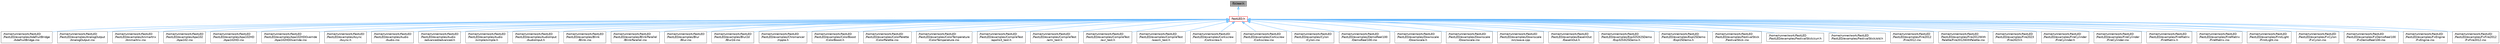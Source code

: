 digraph "fl/clear.h"
{
 // INTERACTIVE_SVG=YES
 // LATEX_PDF_SIZE
  bgcolor="transparent";
  edge [fontname=Helvetica,fontsize=10,labelfontname=Helvetica,labelfontsize=10];
  node [fontname=Helvetica,fontsize=10,shape=box,height=0.2,width=0.4];
  Node1 [id="Node000001",label="fl/clear.h",height=0.2,width=0.4,color="gray40", fillcolor="grey60", style="filled", fontcolor="black",tooltip=" "];
  Node1 -> Node2 [id="edge1_Node000001_Node000002",dir="back",color="steelblue1",style="solid",tooltip=" "];
  Node2 [id="Node000002",label="FastLED.h",height=0.2,width=0.4,color="red", fillcolor="#FFF0F0", style="filled",URL="$db/d97/_fast_l_e_d_8h.html",tooltip="central include file for FastLED, defines the CFastLED class/object"];
  Node2 -> Node3 [id="edge2_Node000002_Node000003",dir="back",color="steelblue1",style="solid",tooltip=" "];
  Node3 [id="Node000003",label="/home/runner/work/FastLED\l/FastLED/examples/AdafruitBridge\l/AdafruitBridge.ino",height=0.2,width=0.4,color="grey40", fillcolor="white", style="filled",URL="$d8/d21/_adafruit_bridge_8ino.html",tooltip=" "];
  Node2 -> Node4 [id="edge3_Node000002_Node000004",dir="back",color="steelblue1",style="solid",tooltip=" "];
  Node4 [id="Node000004",label="/home/runner/work/FastLED\l/FastLED/examples/AnalogOutput\l/AnalogOutput.ino",height=0.2,width=0.4,color="grey40", fillcolor="white", style="filled",URL="$d5/d17/_analog_output_8ino.html",tooltip="Demonstrates how to use FastLED color functions even without a \"pixel-addressible\" smart LED strip."];
  Node2 -> Node5 [id="edge4_Node000002_Node000005",dir="back",color="steelblue1",style="solid",tooltip=" "];
  Node5 [id="Node000005",label="/home/runner/work/FastLED\l/FastLED/examples/Animartrix\l/Animartrix.ino",height=0.2,width=0.4,color="grey40", fillcolor="white", style="filled",URL="$d6/d05/_animartrix_8ino.html",tooltip="Demo of the Animatrix effects."];
  Node2 -> Node6 [id="edge5_Node000002_Node000006",dir="back",color="steelblue1",style="solid",tooltip=" "];
  Node6 [id="Node000006",label="/home/runner/work/FastLED\l/FastLED/examples/Apa102\l/Apa102.ino",height=0.2,width=0.4,color="grey40", fillcolor="white", style="filled",URL="$dd/d0f/_apa102_8ino.html",tooltip=" "];
  Node2 -> Node7 [id="edge6_Node000002_Node000007",dir="back",color="steelblue1",style="solid",tooltip=" "];
  Node7 [id="Node000007",label="/home/runner/work/FastLED\l/FastLED/examples/Apa102HD\l/Apa102HD.ino",height=0.2,width=0.4,color="grey40", fillcolor="white", style="filled",URL="$d1/d75/_apa102_h_d_8ino.html",tooltip="Example showing how to use the APA102HD gamma correction."];
  Node2 -> Node8 [id="edge7_Node000002_Node000008",dir="back",color="steelblue1",style="solid",tooltip=" "];
  Node8 [id="Node000008",label="/home/runner/work/FastLED\l/FastLED/examples/Apa102HDOverride\l/Apa102HDOverride.ino",height=0.2,width=0.4,color="grey40", fillcolor="white", style="filled",URL="$d3/d6e/_apa102_h_d_override_8ino.html",tooltip=" "];
  Node2 -> Node9 [id="edge8_Node000002_Node000009",dir="back",color="steelblue1",style="solid",tooltip=" "];
  Node9 [id="Node000009",label="/home/runner/work/FastLED\l/FastLED/examples/Async\l/Async.h",height=0.2,width=0.4,color="grey40", fillcolor="white", style="filled",URL="$d5/d1b/examples_2_async_2async_8h.html",tooltip=" "];
  Node2 -> Node10 [id="edge9_Node000002_Node000010",dir="back",color="steelblue1",style="solid",tooltip=" "];
  Node10 [id="Node000010",label="/home/runner/work/FastLED\l/FastLED/examples/Audio\l/Audio.ino",height=0.2,width=0.4,color="grey40", fillcolor="white", style="filled",URL="$dc/d5d/_audio_8ino.html",tooltip="Audio visualization example with XY mapping."];
  Node2 -> Node11 [id="edge10_Node000002_Node000011",dir="back",color="steelblue1",style="solid",tooltip=" "];
  Node11 [id="Node000011",label="/home/runner/work/FastLED\l/FastLED/examples/Audio\l/advanced/advanced.h",height=0.2,width=0.4,color="grey40", fillcolor="white", style="filled",URL="$da/dc7/advanced_8h.html",tooltip=" "];
  Node2 -> Node12 [id="edge11_Node000002_Node000012",dir="back",color="steelblue1",style="solid",tooltip=" "];
  Node12 [id="Node000012",label="/home/runner/work/FastLED\l/FastLED/examples/Audio\l/simple/simple.h",height=0.2,width=0.4,color="grey40", fillcolor="white", style="filled",URL="$db/d49/_audio_2simple_2simple_8h.html",tooltip=" "];
  Node2 -> Node13 [id="edge12_Node000002_Node000013",dir="back",color="steelblue1",style="solid",tooltip=" "];
  Node13 [id="Node000013",label="/home/runner/work/FastLED\l/FastLED/examples/AudioInput\l/AudioInput.h",height=0.2,width=0.4,color="grey40", fillcolor="white", style="filled",URL="$d8/dce/_audio_input_8h.html",tooltip=" "];
  Node2 -> Node14 [id="edge13_Node000002_Node000014",dir="back",color="steelblue1",style="solid",tooltip=" "];
  Node14 [id="Node000014",label="/home/runner/work/FastLED\l/FastLED/examples/Blink\l/Blink.ino",height=0.2,width=0.4,color="grey40", fillcolor="white", style="filled",URL="$d0/dc3/_blink_8ino.html",tooltip="Blink the first LED of an LED strip."];
  Node2 -> Node15 [id="edge14_Node000002_Node000015",dir="back",color="steelblue1",style="solid",tooltip=" "];
  Node15 [id="Node000015",label="/home/runner/work/FastLED\l/FastLED/examples/BlinkParallel\l/BlinkParallel.ino",height=0.2,width=0.4,color="grey40", fillcolor="white", style="filled",URL="$d5/d4d/_blink_parallel_8ino.html",tooltip="Shows parallel usage of WS2812 strips."];
  Node2 -> Node16 [id="edge15_Node000002_Node000016",dir="back",color="steelblue1",style="solid",tooltip=" "];
  Node16 [id="Node000016",label="/home/runner/work/FastLED\l/FastLED/examples/Blur\l/Blur.ino",height=0.2,width=0.4,color="grey40", fillcolor="white", style="filled",URL="$d4/d0c/_blur_8ino.html",tooltip=" "];
  Node2 -> Node17 [id="edge16_Node000002_Node000017",dir="back",color="steelblue1",style="solid",tooltip=" "];
  Node17 [id="Node000017",label="/home/runner/work/FastLED\l/FastLED/examples/Blur2d\l/Blur2d.ino",height=0.2,width=0.4,color="grey40", fillcolor="white", style="filled",URL="$df/d42/_blur2d_8ino.html",tooltip="Demonstrates 2D blur effects on LED matrix."];
  Node2 -> Node18 [id="edge17_Node000002_Node000018",dir="back",color="steelblue1",style="solid",tooltip=" "];
  Node18 [id="Node000018",label="/home/runner/work/FastLED\l/FastLED/examples/Chromancer\l/ripple.h",height=0.2,width=0.4,color="grey40", fillcolor="white", style="filled",URL="$de/de3/ripple_8h.html",tooltip=" "];
  Node2 -> Node19 [id="edge18_Node000002_Node000019",dir="back",color="steelblue1",style="solid",tooltip=" "];
  Node19 [id="Node000019",label="/home/runner/work/FastLED\l/FastLED/examples/ColorBoost\l/ColorBoost.h",height=0.2,width=0.4,color="grey40", fillcolor="white", style="filled",URL="$db/df4/_color_boost_8h.html",tooltip="Demo of CRGB::colorBoost() for video display on WS2812 LEDs using animated rainbow effect (based on P..."];
  Node2 -> Node20 [id="edge19_Node000002_Node000020",dir="back",color="steelblue1",style="solid",tooltip=" "];
  Node20 [id="Node000020",label="/home/runner/work/FastLED\l/FastLED/examples/ColorPalette\l/ColorPalette.ino",height=0.2,width=0.4,color="grey40", fillcolor="white", style="filled",URL="$d1/dc5/_color_palette_8ino.html",tooltip="Demonstrates how to use ColorPalettes."];
  Node2 -> Node21 [id="edge20_Node000002_Node000021",dir="back",color="steelblue1",style="solid",tooltip=" "];
  Node21 [id="Node000021",label="/home/runner/work/FastLED\l/FastLED/examples/ColorTemperature\l/ColorTemperature.ino",height=0.2,width=0.4,color="grey40", fillcolor="white", style="filled",URL="$d7/d22/_color_temperature_8ino.html",tooltip="Demonstrates how to use ColorTemperature based color correction."];
  Node2 -> Node22 [id="edge21_Node000002_Node000022",dir="back",color="steelblue1",style="solid",tooltip=" "];
  Node22 [id="Node000022",label="/home/runner/work/FastLED\l/FastLED/examples/CompileTest\l/apollo3_test.h",height=0.2,width=0.4,color="grey40", fillcolor="white", style="filled",URL="$d7/dd7/apollo3__test_8h.html",tooltip=" "];
  Node2 -> Node23 [id="edge22_Node000002_Node000023",dir="back",color="steelblue1",style="solid",tooltip=" "];
  Node23 [id="Node000023",label="/home/runner/work/FastLED\l/FastLED/examples/CompileTest\l/arm_test.h",height=0.2,width=0.4,color="grey40", fillcolor="white", style="filled",URL="$db/d21/arm__test_8h.html",tooltip=" "];
  Node2 -> Node24 [id="edge23_Node000002_Node000024",dir="back",color="steelblue1",style="solid",tooltip=" "];
  Node24 [id="Node000024",label="/home/runner/work/FastLED\l/FastLED/examples/CompileTest\l/avr_test.h",height=0.2,width=0.4,color="grey40", fillcolor="white", style="filled",URL="$df/d84/avr__test_8h.html",tooltip=" "];
  Node2 -> Node25 [id="edge24_Node000002_Node000025",dir="back",color="steelblue1",style="solid",tooltip=" "];
  Node25 [id="Node000025",label="/home/runner/work/FastLED\l/FastLED/examples/CompileTest\l/wasm_test.h",height=0.2,width=0.4,color="grey40", fillcolor="white", style="filled",URL="$d1/dda/wasm__test_8h.html",tooltip=" "];
  Node2 -> Node26 [id="edge25_Node000002_Node000026",dir="back",color="steelblue1",style="solid",tooltip=" "];
  Node26 [id="Node000026",label="/home/runner/work/FastLED\l/FastLED/examples/Corkscrew\l/Corkscrew.h",height=0.2,width=0.4,color="grey40", fillcolor="white", style="filled",URL="$df/d40/examples_2_corkscrew_2corkscrew_8h.html",tooltip=" "];
  Node2 -> Node27 [id="edge26_Node000002_Node000027",dir="back",color="steelblue1",style="solid",tooltip=" "];
  Node27 [id="Node000027",label="/home/runner/work/FastLED\l/FastLED/examples/Corkscrew\l/Corkscrew.ino",height=0.2,width=0.4,color="grey40", fillcolor="white", style="filled",URL="$d7/de3/_corkscrew_8ino.html",tooltip=" "];
  Node2 -> Node28 [id="edge27_Node000002_Node000028",dir="back",color="steelblue1",style="solid",tooltip=" "];
  Node28 [id="Node000028",label="/home/runner/work/FastLED\l/FastLED/examples/Cylon\l/Cylon.ino",height=0.2,width=0.4,color="grey40", fillcolor="white", style="filled",URL="$d8/d97/_cylon_8ino.html",tooltip="An animation that moves a single LED back and forth as the entire strip changes."];
  Node2 -> Node29 [id="edge28_Node000002_Node000029",dir="back",color="steelblue1",style="solid",tooltip=" "];
  Node29 [id="Node000029",label="/home/runner/work/FastLED\l/FastLED/examples/DemoReel100\l/DemoReel100.ino",height=0.2,width=0.4,color="grey40", fillcolor="white", style="filled",URL="$d5/d25/_demo_reel100_8ino.html",tooltip="FastLED \"100 lines of code\" demo reel, showing off some effects."];
  Node2 -> Node30 [id="edge29_Node000002_Node000030",dir="back",color="steelblue1",style="solid",tooltip=" "];
  Node30 [id="Node000030",label="/home/runner/work/FastLED\l/FastLED/examples/Downscale\l/Downscale.h",height=0.2,width=0.4,color="grey40", fillcolor="white", style="filled",URL="$d6/d1a/examples_2_downscale_2downscale_8h.html",tooltip=" "];
  Node2 -> Node31 [id="edge30_Node000002_Node000031",dir="back",color="steelblue1",style="solid",tooltip=" "];
  Node31 [id="Node000031",label="/home/runner/work/FastLED\l/FastLED/examples/Downscale\l/Downscale.ino",height=0.2,width=0.4,color="grey40", fillcolor="white", style="filled",URL="$dc/dfb/_downscale_8ino.html",tooltip=" "];
  Node2 -> Node32 [id="edge31_Node000002_Node000032",dir="back",color="steelblue1",style="solid",tooltip=" "];
  Node32 [id="Node000032",label="/home/runner/work/FastLED\l/FastLED/examples/Downscale\l/src/wave.cpp",height=0.2,width=0.4,color="grey40", fillcolor="white", style="filled",URL="$de/d3f/examples_2_downscale_2src_2wave_8cpp.html",tooltip=" "];
  Node2 -> Node33 [id="edge32_Node000002_Node000033",dir="back",color="steelblue1",style="solid",tooltip=" "];
  Node33 [id="Node000033",label="/home/runner/work/FastLED\l/FastLED/examples/EaseInOut\l/EaseInOut.h",height=0.2,width=0.4,color="grey40", fillcolor="white", style="filled",URL="$dd/d55/_ease_in_out_8h.html",tooltip=" "];
  Node2 -> Node34 [id="edge33_Node000002_Node000034",dir="back",color="steelblue1",style="solid",tooltip=" "];
  Node34 [id="Node000034",label="/home/runner/work/FastLED\l/FastLED/examples/Esp32S3I2SDemo\l/Esp32S3I2SDemo.h",height=0.2,width=0.4,color="grey40", fillcolor="white", style="filled",URL="$dc/dd3/_esp32_s3_i2_s_demo_8h.html",tooltip=" "];
  Node2 -> Node35 [id="edge34_Node000002_Node000035",dir="back",color="steelblue1",style="solid",tooltip=" "];
  Node35 [id="Node000035",label="/home/runner/work/FastLED\l/FastLED/examples/EspI2SDemo\l/EspI2SDemo.h",height=0.2,width=0.4,color="grey40", fillcolor="white", style="filled",URL="$d9/dba/_esp_i2_s_demo_8h.html",tooltip=" "];
  Node2 -> Node36 [id="edge35_Node000002_Node000036",dir="back",color="steelblue1",style="solid",tooltip=" "];
  Node36 [id="Node000036",label="/home/runner/work/FastLED\l/FastLED/examples/FestivalStick\l/FestivalStick.ino",height=0.2,width=0.4,color="grey40", fillcolor="white", style="filled",URL="$dd/d43/_festival_stick_8ino.html",tooltip=" "];
  Node2 -> Node37 [id="edge36_Node000002_Node000037",dir="back",color="steelblue1",style="solid",tooltip=" "];
  Node37 [id="Node000037",label="/home/runner/work/FastLED\l/FastLED/examples/FestivalStick/curr.h",height=0.2,width=0.4,color="grey40", fillcolor="white", style="filled",URL="$d4/d06/curr_8h.html",tooltip=" "];
  Node2 -> Node38 [id="edge37_Node000002_Node000038",dir="back",color="steelblue1",style="solid",tooltip=" "];
  Node38 [id="Node000038",label="/home/runner/work/FastLED\l/FastLED/examples/FestivalStick/old.h",height=0.2,width=0.4,color="grey40", fillcolor="white", style="filled",URL="$d7/da1/old_8h.html",tooltip=" "];
  Node2 -> Node39 [id="edge38_Node000002_Node000039",dir="back",color="steelblue1",style="solid",tooltip=" "];
  Node39 [id="Node000039",label="/home/runner/work/FastLED\l/FastLED/examples/Fire2012\l/Fire2012.ino",height=0.2,width=0.4,color="grey40", fillcolor="white", style="filled",URL="$d4/d26/_fire2012_8ino.html",tooltip="Simple one-dimensional fire animation."];
  Node2 -> Node40 [id="edge39_Node000002_Node000040",dir="back",color="steelblue1",style="solid",tooltip=" "];
  Node40 [id="Node000040",label="/home/runner/work/FastLED\l/FastLED/examples/Fire2012With\lPalette/Fire2012WithPalette.ino",height=0.2,width=0.4,color="grey40", fillcolor="white", style="filled",URL="$db/d92/_fire2012_with_palette_8ino.html",tooltip="Simple one-dimensional fire animation with a programmable color palette."];
  Node2 -> Node41 [id="edge40_Node000002_Node000041",dir="back",color="steelblue1",style="solid",tooltip=" "];
  Node41 [id="Node000041",label="/home/runner/work/FastLED\l/FastLED/examples/Fire2023\l/Fire2023.h",height=0.2,width=0.4,color="grey40", fillcolor="white", style="filled",URL="$de/d71/_fire2023_8h.html",tooltip=" "];
  Node2 -> Node42 [id="edge41_Node000002_Node000042",dir="back",color="steelblue1",style="solid",tooltip=" "];
  Node42 [id="Node000042",label="/home/runner/work/FastLED\l/FastLED/examples/FireCylinder\l/FireCylinder.h",height=0.2,width=0.4,color="grey40", fillcolor="white", style="filled",URL="$d8/dd0/_fire_cylinder_8h.html",tooltip=" "];
  Node2 -> Node43 [id="edge42_Node000002_Node000043",dir="back",color="steelblue1",style="solid",tooltip=" "];
  Node43 [id="Node000043",label="/home/runner/work/FastLED\l/FastLED/examples/FireCylinder\l/FireCylinder.ino",height=0.2,width=0.4,color="grey40", fillcolor="white", style="filled",URL="$df/d5c/_fire_cylinder_8ino.html",tooltip=" "];
  Node2 -> Node44 [id="edge43_Node000002_Node000044",dir="back",color="steelblue1",style="solid",tooltip=" "];
  Node44 [id="Node000044",label="/home/runner/work/FastLED\l/FastLED/examples/FireMatrix\l/FireMatrix.h",height=0.2,width=0.4,color="grey40", fillcolor="white", style="filled",URL="$d5/d88/_fire_matrix_8h.html",tooltip=" "];
  Node2 -> Node45 [id="edge44_Node000002_Node000045",dir="back",color="steelblue1",style="solid",tooltip=" "];
  Node45 [id="Node000045",label="/home/runner/work/FastLED\l/FastLED/examples/FireMatrix\l/FireMatrix.ino",height=0.2,width=0.4,color="grey40", fillcolor="white", style="filled",URL="$dc/dfc/_fire_matrix_8ino.html",tooltip=" "];
  Node2 -> Node46 [id="edge45_Node000002_Node000046",dir="back",color="steelblue1",style="solid",tooltip=" "];
  Node46 [id="Node000046",label="/home/runner/work/FastLED\l/FastLED/examples/FirstLight\l/FirstLight.ino",height=0.2,width=0.4,color="grey40", fillcolor="white", style="filled",URL="$de/d2b/_first_light_8ino.html",tooltip="Animate a white dot moving along a strip of LEDs."];
  Node2 -> Node47 [id="edge46_Node000002_Node000047",dir="back",color="steelblue1",style="solid",tooltip=" "];
  Node47 [id="Node000047",label="/home/runner/work/FastLED\l/FastLED/examples/FxCylon\l/FxCylon.ino",height=0.2,width=0.4,color="grey40", fillcolor="white", style="filled",URL="$db/d86/_fx_cylon_8ino.html",tooltip="Cylon eye effect with ScreenMap."];
  Node2 -> Node48 [id="edge47_Node000002_Node000048",dir="back",color="steelblue1",style="solid",tooltip=" "];
  Node48 [id="Node000048",label="/home/runner/work/FastLED\l/FastLED/examples/FxDemoReel100\l/FxDemoReel100.ino",height=0.2,width=0.4,color="grey40", fillcolor="white", style="filled",URL="$d1/d8f/_fx_demo_reel100_8ino.html",tooltip="DemoReel100 effects collection with ScreenMap."];
  Node2 -> Node49 [id="edge48_Node000002_Node000049",dir="back",color="steelblue1",style="solid",tooltip=" "];
  Node49 [id="Node000049",label="/home/runner/work/FastLED\l/FastLED/examples/FxEngine\l/FxEngine.ino",height=0.2,width=0.4,color="grey40", fillcolor="white", style="filled",URL="$d6/d35/_fx_engine_8ino.html",tooltip="Demonstrates FxEngine for switching between effects."];
  Node2 -> Node50 [id="edge49_Node000002_Node000050",dir="back",color="steelblue1",style="solid",tooltip=" "];
  Node50 [id="Node000050",label="/home/runner/work/FastLED\l/FastLED/examples/FxFire2012\l/FxFire2012.ino",height=0.2,width=0.4,color="grey40", fillcolor="white", style="filled",URL="$df/d57/_fx_fire2012_8ino.html",tooltip="Fire2012 effect with ScreenMap."];
}
